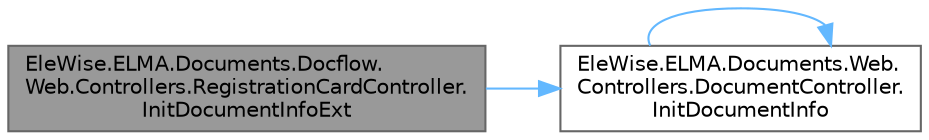 digraph "EleWise.ELMA.Documents.Docflow.Web.Controllers.RegistrationCardController.InitDocumentInfoExt"
{
 // LATEX_PDF_SIZE
  bgcolor="transparent";
  edge [fontname=Helvetica,fontsize=10,labelfontname=Helvetica,labelfontsize=10];
  node [fontname=Helvetica,fontsize=10,shape=box,height=0.2,width=0.4];
  rankdir="LR";
  Node1 [id="Node000001",label="EleWise.ELMA.Documents.Docflow.\lWeb.Controllers.RegistrationCardController.\lInitDocumentInfoExt",height=0.2,width=0.4,color="gray40", fillcolor="grey60", style="filled", fontcolor="black",tooltip="Инициализировать модель создания документа"];
  Node1 -> Node2 [id="edge1_Node000001_Node000002",color="steelblue1",style="solid",tooltip=" "];
  Node2 [id="Node000002",label="EleWise.ELMA.Documents.Web.\lControllers.DocumentController.\lInitDocumentInfo",height=0.2,width=0.4,color="grey40", fillcolor="white", style="filled",URL="$class_ele_wise_1_1_e_l_m_a_1_1_documents_1_1_web_1_1_controllers_1_1_document_controller.html#a00c32c759bf2873c52192bcb0afba016",tooltip="Инициализировать информацию о документе"];
  Node2 -> Node2 [id="edge2_Node000002_Node000002",color="steelblue1",style="solid",tooltip=" "];
}
